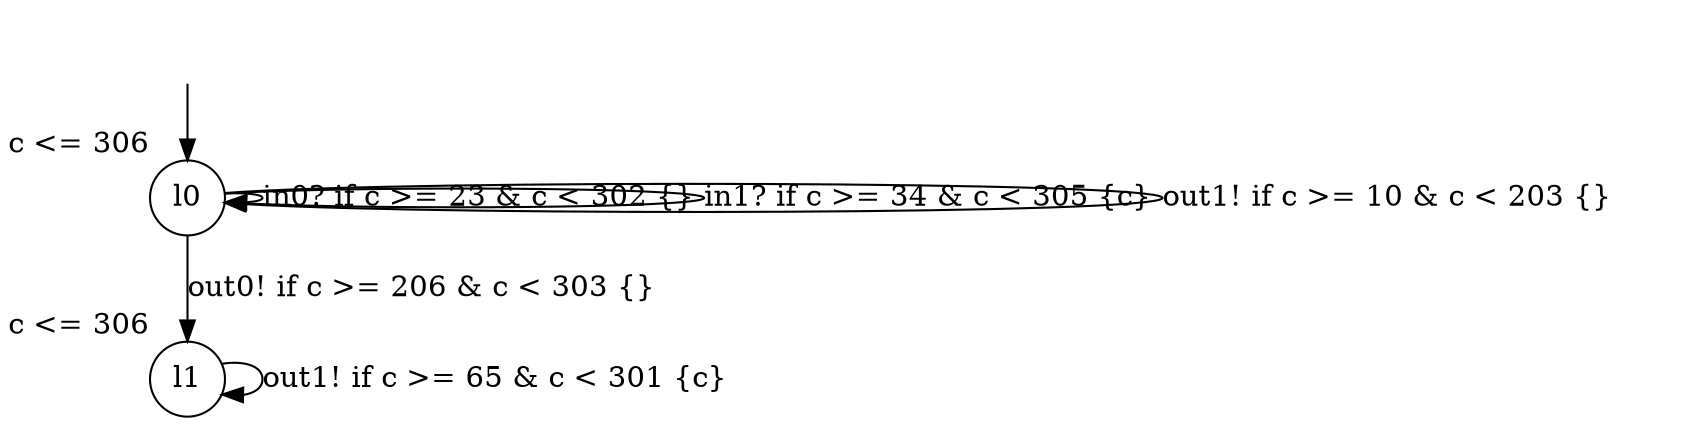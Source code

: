 digraph g {
__start0 [label="" shape="none"];
l0 [shape="circle" margin=0 label="l0", xlabel="c <= 306"];
l1 [shape="circle" margin=0 label="l1", xlabel="c <= 306"];
l0 -> l0 [label="in0? if c >= 23 & c < 302 {} "];
l0 -> l0 [label="in1? if c >= 34 & c < 305 {c} "];
l0 -> l0 [label="out1! if c >= 10 & c < 203 {} "];
l0 -> l1 [label="out0! if c >= 206 & c < 303 {} "];
l1 -> l1 [label="out1! if c >= 65 & c < 301 {c} "];
__start0 -> l0;
}
